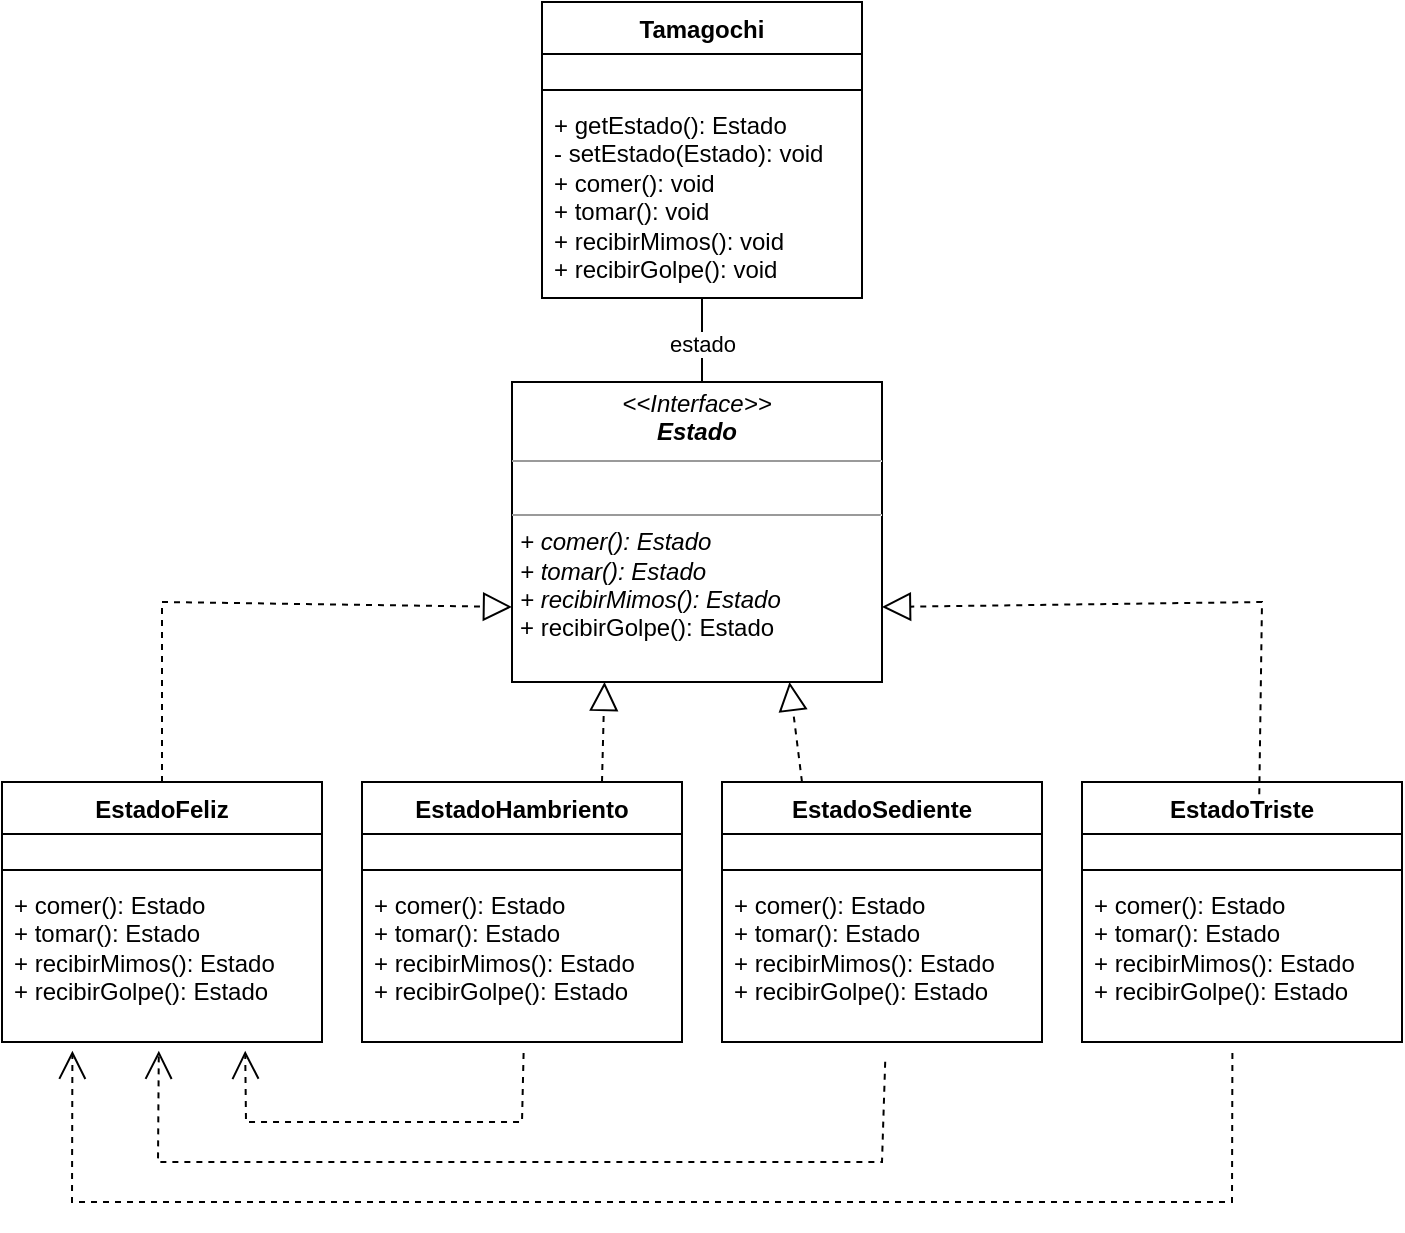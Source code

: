 <mxfile version="21.8.2" type="device" pages="4">
  <diagram name="Clases" id="2YBvvXClWsGukQMizWep">
    <mxGraphModel dx="1276" dy="1706" grid="1" gridSize="10" guides="1" tooltips="1" connect="1" arrows="1" fold="1" page="1" pageScale="1" pageWidth="850" pageHeight="1100" math="0" shadow="0">
      <root>
        <mxCell id="0" />
        <mxCell id="1" parent="0" />
        <mxCell id="gF1a9MIEd-exsyjLZ0xj-34" value="" style="edgeStyle=orthogonalEdgeStyle;rounded=0;orthogonalLoop=1;jettySize=auto;html=1;" parent="1" source="gF1a9MIEd-exsyjLZ0xj-2" edge="1">
          <mxGeometry relative="1" as="geometry">
            <mxPoint x="375" y="160" as="targetPoint" />
          </mxGeometry>
        </mxCell>
        <mxCell id="gF1a9MIEd-exsyjLZ0xj-35" value="estado" style="edgeLabel;html=1;align=center;verticalAlign=middle;resizable=0;points=[];" parent="gF1a9MIEd-exsyjLZ0xj-34" vertex="1" connectable="0">
          <mxGeometry x="-0.217" y="1" relative="1" as="geometry">
            <mxPoint x="-1" y="-31" as="offset" />
          </mxGeometry>
        </mxCell>
        <mxCell id="gF1a9MIEd-exsyjLZ0xj-2" value="Tamagochi" style="swimlane;fontStyle=1;align=center;verticalAlign=top;childLayout=stackLayout;horizontal=1;startSize=26;horizontalStack=0;resizeParent=1;resizeParentMax=0;resizeLast=0;collapsible=1;marginBottom=0;whiteSpace=wrap;html=1;" parent="1" vertex="1">
          <mxGeometry x="300" y="-120" width="160" height="148" as="geometry" />
        </mxCell>
        <mxCell id="gF1a9MIEd-exsyjLZ0xj-3" value="&lt;br&gt;" style="text;strokeColor=none;fillColor=none;align=left;verticalAlign=top;spacingLeft=4;spacingRight=4;overflow=hidden;rotatable=0;points=[[0,0.5],[1,0.5]];portConstraint=eastwest;whiteSpace=wrap;html=1;" parent="gF1a9MIEd-exsyjLZ0xj-2" vertex="1">
          <mxGeometry y="26" width="160" height="14" as="geometry" />
        </mxCell>
        <mxCell id="gF1a9MIEd-exsyjLZ0xj-4" value="" style="line;strokeWidth=1;fillColor=none;align=left;verticalAlign=middle;spacingTop=-1;spacingLeft=3;spacingRight=3;rotatable=0;labelPosition=right;points=[];portConstraint=eastwest;strokeColor=inherit;" parent="gF1a9MIEd-exsyjLZ0xj-2" vertex="1">
          <mxGeometry y="40" width="160" height="8" as="geometry" />
        </mxCell>
        <mxCell id="gF1a9MIEd-exsyjLZ0xj-5" value="+ getEstado(): Estado&lt;br&gt;- setEstado(Estado): void&lt;br&gt;+ comer(): void&lt;br style=&quot;border-color: var(--border-color);&quot;&gt;+ tomar(): void&lt;br style=&quot;border-color: var(--border-color);&quot;&gt;+ recibirMimos(): void&lt;br style=&quot;border-color: var(--border-color);&quot;&gt;+ recibirGolpe(): void" style="text;strokeColor=none;fillColor=none;align=left;verticalAlign=top;spacingLeft=4;spacingRight=4;overflow=hidden;rotatable=0;points=[[0,0.5],[1,0.5]];portConstraint=eastwest;whiteSpace=wrap;html=1;" parent="gF1a9MIEd-exsyjLZ0xj-2" vertex="1">
          <mxGeometry y="48" width="160" height="100" as="geometry" />
        </mxCell>
        <mxCell id="gF1a9MIEd-exsyjLZ0xj-7" value="EstadoFeliz" style="swimlane;fontStyle=1;align=center;verticalAlign=top;childLayout=stackLayout;horizontal=1;startSize=26;horizontalStack=0;resizeParent=1;resizeParentMax=0;resizeLast=0;collapsible=1;marginBottom=0;whiteSpace=wrap;html=1;" parent="1" vertex="1">
          <mxGeometry x="30" y="270" width="160" height="130" as="geometry" />
        </mxCell>
        <mxCell id="gF1a9MIEd-exsyjLZ0xj-8" value="&amp;nbsp;" style="text;strokeColor=none;fillColor=none;align=left;verticalAlign=top;spacingLeft=4;spacingRight=4;overflow=hidden;rotatable=0;points=[[0,0.5],[1,0.5]];portConstraint=eastwest;whiteSpace=wrap;html=1;" parent="gF1a9MIEd-exsyjLZ0xj-7" vertex="1">
          <mxGeometry y="26" width="160" height="14" as="geometry" />
        </mxCell>
        <mxCell id="gF1a9MIEd-exsyjLZ0xj-9" value="" style="line;strokeWidth=1;fillColor=none;align=left;verticalAlign=middle;spacingTop=-1;spacingLeft=3;spacingRight=3;rotatable=0;labelPosition=right;points=[];portConstraint=eastwest;strokeColor=inherit;" parent="gF1a9MIEd-exsyjLZ0xj-7" vertex="1">
          <mxGeometry y="40" width="160" height="8" as="geometry" />
        </mxCell>
        <mxCell id="gF1a9MIEd-exsyjLZ0xj-10" value="+ comer(): Estado&lt;br style=&quot;border-color: var(--border-color);&quot;&gt;+ tomar(): Estado&lt;br style=&quot;border-color: var(--border-color);&quot;&gt;+ recibirMimos(): Estado&lt;br&gt;+ recibirGolpe(): Estado" style="text;strokeColor=none;fillColor=none;align=left;verticalAlign=top;spacingLeft=4;spacingRight=4;overflow=hidden;rotatable=0;points=[[0,0.5],[1,0.5]];portConstraint=eastwest;whiteSpace=wrap;html=1;" parent="gF1a9MIEd-exsyjLZ0xj-7" vertex="1">
          <mxGeometry y="48" width="160" height="82" as="geometry" />
        </mxCell>
        <mxCell id="gF1a9MIEd-exsyjLZ0xj-12" value="EstadoTriste" style="swimlane;fontStyle=1;align=center;verticalAlign=top;childLayout=stackLayout;horizontal=1;startSize=26;horizontalStack=0;resizeParent=1;resizeParentMax=0;resizeLast=0;collapsible=1;marginBottom=0;whiteSpace=wrap;html=1;" parent="1" vertex="1">
          <mxGeometry x="570" y="270" width="160" height="130" as="geometry" />
        </mxCell>
        <mxCell id="gF1a9MIEd-exsyjLZ0xj-13" value="&amp;nbsp;" style="text;strokeColor=none;fillColor=none;align=left;verticalAlign=top;spacingLeft=4;spacingRight=4;overflow=hidden;rotatable=0;points=[[0,0.5],[1,0.5]];portConstraint=eastwest;whiteSpace=wrap;html=1;" parent="gF1a9MIEd-exsyjLZ0xj-12" vertex="1">
          <mxGeometry y="26" width="160" height="14" as="geometry" />
        </mxCell>
        <mxCell id="gF1a9MIEd-exsyjLZ0xj-14" value="" style="line;strokeWidth=1;fillColor=none;align=left;verticalAlign=middle;spacingTop=-1;spacingLeft=3;spacingRight=3;rotatable=0;labelPosition=right;points=[];portConstraint=eastwest;strokeColor=inherit;" parent="gF1a9MIEd-exsyjLZ0xj-12" vertex="1">
          <mxGeometry y="40" width="160" height="8" as="geometry" />
        </mxCell>
        <mxCell id="gF1a9MIEd-exsyjLZ0xj-15" value="+ comer(): Estado&lt;br style=&quot;border-color: var(--border-color);&quot;&gt;+ tomar(): Estado&lt;br style=&quot;border-color: var(--border-color);&quot;&gt;+ recibirMimos(): Estado&lt;br&gt;+ recibirGolpe(): Estado" style="text;strokeColor=none;fillColor=none;align=left;verticalAlign=top;spacingLeft=4;spacingRight=4;overflow=hidden;rotatable=0;points=[[0,0.5],[1,0.5]];portConstraint=eastwest;whiteSpace=wrap;html=1;" parent="gF1a9MIEd-exsyjLZ0xj-12" vertex="1">
          <mxGeometry y="48" width="160" height="82" as="geometry" />
        </mxCell>
        <mxCell id="gF1a9MIEd-exsyjLZ0xj-16" value="EstadoHambriento" style="swimlane;fontStyle=1;align=center;verticalAlign=top;childLayout=stackLayout;horizontal=1;startSize=26;horizontalStack=0;resizeParent=1;resizeParentMax=0;resizeLast=0;collapsible=1;marginBottom=0;whiteSpace=wrap;html=1;" parent="1" vertex="1">
          <mxGeometry x="210" y="270" width="160" height="130" as="geometry" />
        </mxCell>
        <mxCell id="gF1a9MIEd-exsyjLZ0xj-17" value="&amp;nbsp;" style="text;strokeColor=none;fillColor=none;align=left;verticalAlign=top;spacingLeft=4;spacingRight=4;overflow=hidden;rotatable=0;points=[[0,0.5],[1,0.5]];portConstraint=eastwest;whiteSpace=wrap;html=1;" parent="gF1a9MIEd-exsyjLZ0xj-16" vertex="1">
          <mxGeometry y="26" width="160" height="14" as="geometry" />
        </mxCell>
        <mxCell id="gF1a9MIEd-exsyjLZ0xj-18" value="" style="line;strokeWidth=1;fillColor=none;align=left;verticalAlign=middle;spacingTop=-1;spacingLeft=3;spacingRight=3;rotatable=0;labelPosition=right;points=[];portConstraint=eastwest;strokeColor=inherit;" parent="gF1a9MIEd-exsyjLZ0xj-16" vertex="1">
          <mxGeometry y="40" width="160" height="8" as="geometry" />
        </mxCell>
        <mxCell id="gF1a9MIEd-exsyjLZ0xj-19" value="+ comer(): Estado&lt;br style=&quot;border-color: var(--border-color);&quot;&gt;+ tomar(): Estado&lt;br style=&quot;border-color: var(--border-color);&quot;&gt;+ recibirMimos(): Estado&lt;br&gt;+ recibirGolpe(): Estado" style="text;strokeColor=none;fillColor=none;align=left;verticalAlign=top;spacingLeft=4;spacingRight=4;overflow=hidden;rotatable=0;points=[[0,0.5],[1,0.5]];portConstraint=eastwest;whiteSpace=wrap;html=1;" parent="gF1a9MIEd-exsyjLZ0xj-16" vertex="1">
          <mxGeometry y="48" width="160" height="82" as="geometry" />
        </mxCell>
        <mxCell id="gF1a9MIEd-exsyjLZ0xj-20" value="EstadoSediente" style="swimlane;fontStyle=1;align=center;verticalAlign=top;childLayout=stackLayout;horizontal=1;startSize=26;horizontalStack=0;resizeParent=1;resizeParentMax=0;resizeLast=0;collapsible=1;marginBottom=0;whiteSpace=wrap;html=1;" parent="1" vertex="1">
          <mxGeometry x="390" y="270" width="160" height="130" as="geometry" />
        </mxCell>
        <mxCell id="gF1a9MIEd-exsyjLZ0xj-21" value="&amp;nbsp;" style="text;strokeColor=none;fillColor=none;align=left;verticalAlign=top;spacingLeft=4;spacingRight=4;overflow=hidden;rotatable=0;points=[[0,0.5],[1,0.5]];portConstraint=eastwest;whiteSpace=wrap;html=1;" parent="gF1a9MIEd-exsyjLZ0xj-20" vertex="1">
          <mxGeometry y="26" width="160" height="14" as="geometry" />
        </mxCell>
        <mxCell id="gF1a9MIEd-exsyjLZ0xj-22" value="" style="line;strokeWidth=1;fillColor=none;align=left;verticalAlign=middle;spacingTop=-1;spacingLeft=3;spacingRight=3;rotatable=0;labelPosition=right;points=[];portConstraint=eastwest;strokeColor=inherit;" parent="gF1a9MIEd-exsyjLZ0xj-20" vertex="1">
          <mxGeometry y="40" width="160" height="8" as="geometry" />
        </mxCell>
        <mxCell id="gF1a9MIEd-exsyjLZ0xj-23" value="+ comer(): Estado&lt;br style=&quot;border-color: var(--border-color);&quot;&gt;+ tomar(): Estado&lt;br style=&quot;border-color: var(--border-color);&quot;&gt;+ recibirMimos(): Estado&lt;br&gt;+ recibirGolpe(): Estado" style="text;strokeColor=none;fillColor=none;align=left;verticalAlign=top;spacingLeft=4;spacingRight=4;overflow=hidden;rotatable=0;points=[[0,0.5],[1,0.5]];portConstraint=eastwest;whiteSpace=wrap;html=1;" parent="gF1a9MIEd-exsyjLZ0xj-20" vertex="1">
          <mxGeometry y="48" width="160" height="82" as="geometry" />
        </mxCell>
        <mxCell id="gF1a9MIEd-exsyjLZ0xj-27" value="" style="endArrow=block;dashed=1;endFill=0;endSize=12;html=1;rounded=0;entryX=0;entryY=0.75;entryDx=0;entryDy=0;exitX=0.5;exitY=0;exitDx=0;exitDy=0;" parent="1" source="gF1a9MIEd-exsyjLZ0xj-7" target="gF1a9MIEd-exsyjLZ0xj-44" edge="1">
          <mxGeometry width="160" relative="1" as="geometry">
            <mxPoint x="90" y="250" as="sourcePoint" />
            <mxPoint x="320" y="200" as="targetPoint" />
            <Array as="points">
              <mxPoint x="110" y="180" />
            </Array>
          </mxGeometry>
        </mxCell>
        <mxCell id="gF1a9MIEd-exsyjLZ0xj-28" value="" style="endArrow=block;dashed=1;endFill=0;endSize=12;html=1;rounded=0;exitX=0.75;exitY=0;exitDx=0;exitDy=0;entryX=0.25;entryY=1;entryDx=0;entryDy=0;" parent="1" source="gF1a9MIEd-exsyjLZ0xj-16" target="gF1a9MIEd-exsyjLZ0xj-44" edge="1">
          <mxGeometry width="160" relative="1" as="geometry">
            <mxPoint x="270" y="280" as="sourcePoint" />
            <mxPoint x="327" y="264" as="targetPoint" />
          </mxGeometry>
        </mxCell>
        <mxCell id="gF1a9MIEd-exsyjLZ0xj-30" value="" style="endArrow=block;dashed=1;endFill=0;endSize=12;html=1;rounded=0;exitX=0.25;exitY=0;exitDx=0;exitDy=0;entryX=0.75;entryY=1;entryDx=0;entryDy=0;" parent="1" source="gF1a9MIEd-exsyjLZ0xj-20" target="gF1a9MIEd-exsyjLZ0xj-44" edge="1">
          <mxGeometry width="160" relative="1" as="geometry">
            <mxPoint x="390" y="248" as="sourcePoint" />
            <mxPoint x="395.35" y="239.36" as="targetPoint" />
          </mxGeometry>
        </mxCell>
        <mxCell id="gF1a9MIEd-exsyjLZ0xj-31" value="" style="endArrow=block;dashed=1;endFill=0;endSize=12;html=1;rounded=0;exitX=0.554;exitY=0.047;exitDx=0;exitDy=0;entryX=1;entryY=0.75;entryDx=0;entryDy=0;exitPerimeter=0;" parent="1" source="gF1a9MIEd-exsyjLZ0xj-12" target="gF1a9MIEd-exsyjLZ0xj-44" edge="1">
          <mxGeometry width="160" relative="1" as="geometry">
            <mxPoint x="650" y="280" as="sourcePoint" />
            <mxPoint x="430" y="210" as="targetPoint" />
            <Array as="points">
              <mxPoint x="660" y="180" />
            </Array>
          </mxGeometry>
        </mxCell>
        <mxCell id="gF1a9MIEd-exsyjLZ0xj-44" value="&lt;p style=&quot;margin:0px;margin-top:4px;text-align:center;&quot;&gt;&lt;i&gt;&amp;lt;&amp;lt;Interface&amp;gt;&amp;gt;&lt;/i&gt;&lt;br&gt;&lt;b&gt;&lt;i&gt;Estado&lt;/i&gt;&lt;/b&gt;&lt;/p&gt;&lt;hr size=&quot;1&quot;&gt;&lt;p style=&quot;margin:0px;margin-left:4px;&quot;&gt;&lt;br&gt;&lt;/p&gt;&lt;hr size=&quot;1&quot;&gt;&lt;p style=&quot;margin:0px;margin-left:4px;&quot;&gt;&lt;i&gt;+ comer(): Estado&lt;br style=&quot;border-color: var(--border-color);&quot;&gt;+ tomar(): Estado&lt;br style=&quot;border-color: var(--border-color);&quot;&gt;+ recibirMimos(): Estado&lt;/i&gt;&lt;br style=&quot;border-color: var(--border-color);&quot;&gt;+ recibirGolpe(): Estado&lt;/p&gt;" style="verticalAlign=top;align=left;overflow=fill;fontSize=12;fontFamily=Helvetica;html=1;whiteSpace=wrap;" parent="1" vertex="1">
          <mxGeometry x="285" y="70" width="185" height="150" as="geometry" />
        </mxCell>
        <mxCell id="uzs8icv4PWG_tnimGn_D-1" value="" style="endArrow=open;endSize=12;dashed=1;html=1;rounded=0;entryX=0.22;entryY=1.053;entryDx=0;entryDy=0;entryPerimeter=0;exitX=0.47;exitY=1.067;exitDx=0;exitDy=0;exitPerimeter=0;" parent="1" source="gF1a9MIEd-exsyjLZ0xj-15" target="gF1a9MIEd-exsyjLZ0xj-10" edge="1">
          <mxGeometry width="160" relative="1" as="geometry">
            <mxPoint x="320" y="550" as="sourcePoint" />
            <mxPoint x="90.2" y="450.08" as="targetPoint" />
            <Array as="points">
              <mxPoint x="645" y="480" />
              <mxPoint x="65" y="480" />
            </Array>
          </mxGeometry>
        </mxCell>
        <mxCell id="uzs8icv4PWG_tnimGn_D-3" value="" style="endArrow=open;endSize=12;dashed=1;html=1;rounded=0;entryX=0.49;entryY=1.053;entryDx=0;entryDy=0;entryPerimeter=0;exitX=0.51;exitY=1.12;exitDx=0;exitDy=0;exitPerimeter=0;" parent="1" source="gF1a9MIEd-exsyjLZ0xj-23" target="gF1a9MIEd-exsyjLZ0xj-10" edge="1">
          <mxGeometry width="160" relative="1" as="geometry">
            <mxPoint x="655" y="412" as="sourcePoint" />
            <mxPoint x="75" y="411" as="targetPoint" />
            <Array as="points">
              <mxPoint x="470" y="460" />
              <mxPoint x="108" y="460" />
            </Array>
          </mxGeometry>
        </mxCell>
        <mxCell id="uzs8icv4PWG_tnimGn_D-4" value="" style="endArrow=open;endSize=12;dashed=1;html=1;rounded=0;entryX=0.76;entryY=1.053;entryDx=0;entryDy=0;entryPerimeter=0;exitX=0.505;exitY=1.067;exitDx=0;exitDy=0;exitPerimeter=0;" parent="1" source="gF1a9MIEd-exsyjLZ0xj-19" target="gF1a9MIEd-exsyjLZ0xj-10" edge="1">
          <mxGeometry width="160" relative="1" as="geometry">
            <mxPoint x="665" y="422" as="sourcePoint" />
            <mxPoint x="85" y="421" as="targetPoint" />
            <Array as="points">
              <mxPoint x="290" y="440" />
              <mxPoint x="152" y="440" />
            </Array>
          </mxGeometry>
        </mxCell>
      </root>
    </mxGraphModel>
  </diagram>
  <diagram id="pLZqd8qdYW_RHR1XWmlb" name="Hambriento">
    <mxGraphModel dx="1276" dy="606" grid="1" gridSize="10" guides="1" tooltips="1" connect="1" arrows="1" fold="1" page="1" pageScale="1" pageWidth="827" pageHeight="1169" math="0" shadow="0">
      <root>
        <mxCell id="0" />
        <mxCell id="1" parent="0" />
        <mxCell id="s3LsVuRwAir_h__qt_x4-1" value=":Tamagochi" style="shape=umlLifeline;perimeter=lifelinePerimeter;whiteSpace=wrap;html=1;container=0;dropTarget=0;collapsible=0;recursiveResize=0;outlineConnect=0;portConstraint=eastwest;newEdgeStyle={&quot;edgeStyle&quot;:&quot;elbowEdgeStyle&quot;,&quot;elbow&quot;:&quot;vertical&quot;,&quot;curved&quot;:0,&quot;rounded&quot;:0};" parent="1" vertex="1">
          <mxGeometry x="60" y="40" width="100" height="340" as="geometry" />
        </mxCell>
        <mxCell id="s3LsVuRwAir_h__qt_x4-2" value="" style="html=1;points=[];perimeter=orthogonalPerimeter;outlineConnect=0;targetShapes=umlLifeline;portConstraint=eastwest;newEdgeStyle={&quot;edgeStyle&quot;:&quot;elbowEdgeStyle&quot;,&quot;elbow&quot;:&quot;vertical&quot;,&quot;curved&quot;:0,&quot;rounded&quot;:0};" parent="s3LsVuRwAir_h__qt_x4-1" vertex="1">
          <mxGeometry x="45" y="70" width="10" height="250" as="geometry" />
        </mxCell>
        <mxCell id="s3LsVuRwAir_h__qt_x4-3" value="getEstado()" style="html=1;verticalAlign=bottom;startArrow=oval;endArrow=block;startSize=8;edgeStyle=elbowEdgeStyle;elbow=vertical;curved=0;rounded=0;" parent="s3LsVuRwAir_h__qt_x4-1" target="s3LsVuRwAir_h__qt_x4-2" edge="1">
          <mxGeometry relative="1" as="geometry">
            <mxPoint x="-40" y="70" as="sourcePoint" />
          </mxGeometry>
        </mxCell>
        <mxCell id="OFNguRm0jjeq558_dtSO-4" value="" style="html=1;points=[[0,0,0,0,5],[0,1,0,0,-5],[1,0,0,0,5],[1,1,0,0,-5]];perimeter=orthogonalPerimeter;outlineConnect=0;targetShapes=umlLifeline;portConstraint=eastwest;newEdgeStyle={&quot;curved&quot;:0,&quot;rounded&quot;:0};" parent="s3LsVuRwAir_h__qt_x4-1" vertex="1">
          <mxGeometry x="51" y="250" width="10" height="40" as="geometry" />
        </mxCell>
        <mxCell id="OFNguRm0jjeq558_dtSO-5" value="setEstado(EstadoFeliz)" style="html=1;align=left;spacingLeft=2;endArrow=block;rounded=0;edgeStyle=orthogonalEdgeStyle;curved=0;rounded=0;" parent="s3LsVuRwAir_h__qt_x4-1" target="OFNguRm0jjeq558_dtSO-4" edge="1">
          <mxGeometry relative="1" as="geometry">
            <mxPoint x="54" y="240" as="sourcePoint" />
            <Array as="points">
              <mxPoint x="84" y="240" />
              <mxPoint x="84" y="270" />
            </Array>
            <mxPoint x="66" y="270" as="targetPoint" />
          </mxGeometry>
        </mxCell>
        <mxCell id="s3LsVuRwAir_h__qt_x4-5" value=":EstadoHambriento" style="shape=umlLifeline;perimeter=lifelinePerimeter;whiteSpace=wrap;html=1;container=0;dropTarget=0;collapsible=0;recursiveResize=0;outlineConnect=0;portConstraint=eastwest;newEdgeStyle={&quot;edgeStyle&quot;:&quot;elbowEdgeStyle&quot;,&quot;elbow&quot;:&quot;vertical&quot;,&quot;curved&quot;:0,&quot;rounded&quot;:0};" parent="1" vertex="1">
          <mxGeometry x="240" y="40" width="120" height="340" as="geometry" />
        </mxCell>
        <mxCell id="s3LsVuRwAir_h__qt_x4-6" value="" style="html=1;points=[];perimeter=orthogonalPerimeter;outlineConnect=0;targetShapes=umlLifeline;portConstraint=eastwest;newEdgeStyle={&quot;edgeStyle&quot;:&quot;elbowEdgeStyle&quot;,&quot;elbow&quot;:&quot;vertical&quot;,&quot;curved&quot;:0,&quot;rounded&quot;:0};" parent="s3LsVuRwAir_h__qt_x4-5" vertex="1">
          <mxGeometry x="55" y="150" width="10" height="70" as="geometry" />
        </mxCell>
        <mxCell id="zt0cxhJF0XTcZw9XV4lG-1" value="EstadoHambriento" style="html=1;verticalAlign=bottom;endArrow=open;dashed=1;endSize=8;edgeStyle=elbowEdgeStyle;elbow=vertical;curved=0;rounded=0;" parent="1" edge="1">
          <mxGeometry relative="1" as="geometry">
            <mxPoint x="10" y="140" as="targetPoint" />
            <Array as="points">
              <mxPoint x="75" y="140" />
            </Array>
            <mxPoint x="100" y="140" as="sourcePoint" />
          </mxGeometry>
        </mxCell>
        <mxCell id="zt0cxhJF0XTcZw9XV4lG-2" value="comer()" style="html=1;verticalAlign=bottom;startArrow=oval;endArrow=block;startSize=8;edgeStyle=elbowEdgeStyle;elbow=vertical;curved=0;rounded=0;" parent="1" target="s3LsVuRwAir_h__qt_x4-2" edge="1">
          <mxGeometry relative="1" as="geometry">
            <mxPoint x="20" y="170" as="sourcePoint" />
            <mxPoint x="100" y="170" as="targetPoint" />
          </mxGeometry>
        </mxCell>
        <mxCell id="s3LsVuRwAir_h__qt_x4-8" value="EstadoFeliz" style="html=1;verticalAlign=bottom;endArrow=open;dashed=1;endSize=8;edgeStyle=elbowEdgeStyle;elbow=vertical;curved=0;rounded=0;" parent="1" source="s3LsVuRwAir_h__qt_x4-6" edge="1">
          <mxGeometry relative="1" as="geometry">
            <mxPoint x="120" y="244.5" as="targetPoint" />
            <Array as="points">
              <mxPoint x="215" y="244.5" />
            </Array>
            <mxPoint x="290" y="244.5" as="sourcePoint" />
          </mxGeometry>
        </mxCell>
        <mxCell id="s3LsVuRwAir_h__qt_x4-4" value="" style="html=1;points=[];perimeter=orthogonalPerimeter;outlineConnect=0;targetShapes=umlLifeline;portConstraint=eastwest;newEdgeStyle={&quot;edgeStyle&quot;:&quot;elbowEdgeStyle&quot;,&quot;elbow&quot;:&quot;vertical&quot;,&quot;curved&quot;:0,&quot;rounded&quot;:0};" parent="1" vertex="1">
          <mxGeometry x="110" y="230" width="10" height="40" as="geometry" />
        </mxCell>
        <mxCell id="s3LsVuRwAir_h__qt_x4-7" value="comer()" style="html=1;verticalAlign=bottom;endArrow=block;edgeStyle=elbowEdgeStyle;elbow=vertical;curved=0;rounded=0;" parent="1" target="s3LsVuRwAir_h__qt_x4-5" edge="1">
          <mxGeometry relative="1" as="geometry">
            <mxPoint x="115" y="200" as="sourcePoint" />
            <Array as="points">
              <mxPoint x="200" y="200" />
            </Array>
            <mxPoint x="285" y="200" as="targetPoint" />
          </mxGeometry>
        </mxCell>
        <mxCell id="OFNguRm0jjeq558_dtSO-3" value="EstadoFeliz" style="html=1;verticalAlign=bottom;endArrow=open;dashed=1;endSize=8;edgeStyle=elbowEdgeStyle;elbow=vertical;curved=0;rounded=0;" parent="1" edge="1">
          <mxGeometry relative="1" as="geometry">
            <mxPoint x="10" y="350" as="targetPoint" />
            <Array as="points">
              <mxPoint x="75" y="350" />
            </Array>
            <mxPoint x="100" y="350" as="sourcePoint" />
          </mxGeometry>
        </mxCell>
      </root>
    </mxGraphModel>
  </diagram>
  <diagram id="m5VwZkLOf0w7YB0Z_tCE" name="Sediento">
    <mxGraphModel dx="1276" dy="606" grid="1" gridSize="10" guides="1" tooltips="1" connect="1" arrows="1" fold="1" page="1" pageScale="1" pageWidth="827" pageHeight="1169" math="0" shadow="0">
      <root>
        <mxCell id="0" />
        <mxCell id="1" parent="0" />
        <mxCell id="IYd66hr17s8_wbeHEH9x-1" value=":Tamagochi" style="shape=umlLifeline;perimeter=lifelinePerimeter;whiteSpace=wrap;html=1;container=0;dropTarget=0;collapsible=0;recursiveResize=0;outlineConnect=0;portConstraint=eastwest;newEdgeStyle={&quot;edgeStyle&quot;:&quot;elbowEdgeStyle&quot;,&quot;elbow&quot;:&quot;vertical&quot;,&quot;curved&quot;:0,&quot;rounded&quot;:0};" parent="1" vertex="1">
          <mxGeometry x="60" y="40" width="100" height="340" as="geometry" />
        </mxCell>
        <mxCell id="IYd66hr17s8_wbeHEH9x-2" value="" style="html=1;points=[];perimeter=orthogonalPerimeter;outlineConnect=0;targetShapes=umlLifeline;portConstraint=eastwest;newEdgeStyle={&quot;edgeStyle&quot;:&quot;elbowEdgeStyle&quot;,&quot;elbow&quot;:&quot;vertical&quot;,&quot;curved&quot;:0,&quot;rounded&quot;:0};" parent="IYd66hr17s8_wbeHEH9x-1" vertex="1">
          <mxGeometry x="45" y="70" width="10" height="250" as="geometry" />
        </mxCell>
        <mxCell id="IYd66hr17s8_wbeHEH9x-3" value="getEstado()" style="html=1;verticalAlign=bottom;startArrow=oval;endArrow=block;startSize=8;edgeStyle=elbowEdgeStyle;elbow=vertical;curved=0;rounded=0;" parent="IYd66hr17s8_wbeHEH9x-1" target="IYd66hr17s8_wbeHEH9x-2" edge="1">
          <mxGeometry relative="1" as="geometry">
            <mxPoint x="-40" y="70" as="sourcePoint" />
          </mxGeometry>
        </mxCell>
        <mxCell id="IYd66hr17s8_wbeHEH9x-4" value="" style="html=1;points=[[0,0,0,0,5],[0,1,0,0,-5],[1,0,0,0,5],[1,1,0,0,-5]];perimeter=orthogonalPerimeter;outlineConnect=0;targetShapes=umlLifeline;portConstraint=eastwest;newEdgeStyle={&quot;curved&quot;:0,&quot;rounded&quot;:0};" parent="IYd66hr17s8_wbeHEH9x-1" vertex="1">
          <mxGeometry x="51" y="250" width="10" height="40" as="geometry" />
        </mxCell>
        <mxCell id="IYd66hr17s8_wbeHEH9x-5" value="setEstado(EstadoTriste)" style="html=1;align=left;spacingLeft=2;endArrow=block;rounded=0;edgeStyle=orthogonalEdgeStyle;curved=0;rounded=0;" parent="IYd66hr17s8_wbeHEH9x-1" target="IYd66hr17s8_wbeHEH9x-4" edge="1">
          <mxGeometry relative="1" as="geometry">
            <mxPoint x="54" y="240" as="sourcePoint" />
            <Array as="points">
              <mxPoint x="84" y="240" />
              <mxPoint x="84" y="270" />
            </Array>
            <mxPoint x="66" y="270" as="targetPoint" />
          </mxGeometry>
        </mxCell>
        <mxCell id="IYd66hr17s8_wbeHEH9x-6" value=":EstadoSediento" style="shape=umlLifeline;perimeter=lifelinePerimeter;whiteSpace=wrap;html=1;container=0;dropTarget=0;collapsible=0;recursiveResize=0;outlineConnect=0;portConstraint=eastwest;newEdgeStyle={&quot;edgeStyle&quot;:&quot;elbowEdgeStyle&quot;,&quot;elbow&quot;:&quot;vertical&quot;,&quot;curved&quot;:0,&quot;rounded&quot;:0};" parent="1" vertex="1">
          <mxGeometry x="240" y="40" width="120" height="340" as="geometry" />
        </mxCell>
        <mxCell id="IYd66hr17s8_wbeHEH9x-7" value="" style="html=1;points=[];perimeter=orthogonalPerimeter;outlineConnect=0;targetShapes=umlLifeline;portConstraint=eastwest;newEdgeStyle={&quot;edgeStyle&quot;:&quot;elbowEdgeStyle&quot;,&quot;elbow&quot;:&quot;vertical&quot;,&quot;curved&quot;:0,&quot;rounded&quot;:0};" parent="IYd66hr17s8_wbeHEH9x-6" vertex="1">
          <mxGeometry x="55" y="150" width="10" height="70" as="geometry" />
        </mxCell>
        <mxCell id="IYd66hr17s8_wbeHEH9x-8" value="EstadoSediento" style="html=1;verticalAlign=bottom;endArrow=open;dashed=1;endSize=8;edgeStyle=elbowEdgeStyle;elbow=vertical;curved=0;rounded=0;" parent="1" edge="1">
          <mxGeometry relative="1" as="geometry">
            <mxPoint x="10" y="140" as="targetPoint" />
            <Array as="points">
              <mxPoint x="75" y="140" />
            </Array>
            <mxPoint x="100" y="140" as="sourcePoint" />
          </mxGeometry>
        </mxCell>
        <mxCell id="IYd66hr17s8_wbeHEH9x-9" value="recibirGolpe()" style="html=1;verticalAlign=bottom;startArrow=oval;endArrow=block;startSize=8;edgeStyle=elbowEdgeStyle;elbow=vertical;curved=0;rounded=0;" parent="1" target="IYd66hr17s8_wbeHEH9x-2" edge="1">
          <mxGeometry relative="1" as="geometry">
            <mxPoint x="20" y="170" as="sourcePoint" />
            <mxPoint x="100" y="170" as="targetPoint" />
          </mxGeometry>
        </mxCell>
        <mxCell id="IYd66hr17s8_wbeHEH9x-10" value="EstadoTriste" style="html=1;verticalAlign=bottom;endArrow=open;dashed=1;endSize=8;edgeStyle=elbowEdgeStyle;elbow=horizontal;curved=0;rounded=0;" parent="1" source="IYd66hr17s8_wbeHEH9x-7" edge="1">
          <mxGeometry relative="1" as="geometry">
            <mxPoint x="120" y="244.5" as="targetPoint" />
            <Array as="points">
              <mxPoint x="215" y="244.5" />
            </Array>
            <mxPoint x="290" y="244.5" as="sourcePoint" />
          </mxGeometry>
        </mxCell>
        <mxCell id="IYd66hr17s8_wbeHEH9x-11" value="" style="html=1;points=[];perimeter=orthogonalPerimeter;outlineConnect=0;targetShapes=umlLifeline;portConstraint=eastwest;newEdgeStyle={&quot;edgeStyle&quot;:&quot;elbowEdgeStyle&quot;,&quot;elbow&quot;:&quot;vertical&quot;,&quot;curved&quot;:0,&quot;rounded&quot;:0};" parent="1" vertex="1">
          <mxGeometry x="110" y="230" width="10" height="40" as="geometry" />
        </mxCell>
        <mxCell id="IYd66hr17s8_wbeHEH9x-12" value="recibirGolpe()" style="html=1;verticalAlign=bottom;endArrow=block;edgeStyle=elbowEdgeStyle;elbow=vertical;curved=0;rounded=0;" parent="1" target="IYd66hr17s8_wbeHEH9x-6" edge="1">
          <mxGeometry relative="1" as="geometry">
            <mxPoint x="115" y="200" as="sourcePoint" />
            <Array as="points">
              <mxPoint x="200" y="200" />
            </Array>
            <mxPoint x="285" y="200" as="targetPoint" />
          </mxGeometry>
        </mxCell>
        <mxCell id="IYd66hr17s8_wbeHEH9x-13" value="EstadoTriste" style="html=1;verticalAlign=bottom;endArrow=open;dashed=1;endSize=8;edgeStyle=elbowEdgeStyle;elbow=horizontal;curved=0;rounded=0;" parent="1" edge="1">
          <mxGeometry relative="1" as="geometry">
            <mxPoint x="10" y="350" as="targetPoint" />
            <Array as="points">
              <mxPoint x="75" y="350" />
            </Array>
            <mxPoint x="100" y="350" as="sourcePoint" />
          </mxGeometry>
        </mxCell>
      </root>
    </mxGraphModel>
  </diagram>
  <diagram id="0DR1nzw_nkO3cDWh5Qdt" name="Triste">
    <mxGraphModel dx="1276" dy="606" grid="1" gridSize="10" guides="1" tooltips="1" connect="1" arrows="1" fold="1" page="1" pageScale="1" pageWidth="827" pageHeight="1169" math="0" shadow="0">
      <root>
        <mxCell id="0" />
        <mxCell id="1" parent="0" />
        <mxCell id="9DCXGP7K_LvwyMp1isM--1" value=":Tamagochi" style="shape=umlLifeline;perimeter=lifelinePerimeter;whiteSpace=wrap;html=1;container=0;dropTarget=0;collapsible=0;recursiveResize=0;outlineConnect=0;portConstraint=eastwest;newEdgeStyle={&quot;edgeStyle&quot;:&quot;elbowEdgeStyle&quot;,&quot;elbow&quot;:&quot;vertical&quot;,&quot;curved&quot;:0,&quot;rounded&quot;:0};" parent="1" vertex="1">
          <mxGeometry x="60" y="40" width="100" height="340" as="geometry" />
        </mxCell>
        <mxCell id="9DCXGP7K_LvwyMp1isM--2" value="" style="html=1;points=[];perimeter=orthogonalPerimeter;outlineConnect=0;targetShapes=umlLifeline;portConstraint=eastwest;newEdgeStyle={&quot;edgeStyle&quot;:&quot;elbowEdgeStyle&quot;,&quot;elbow&quot;:&quot;vertical&quot;,&quot;curved&quot;:0,&quot;rounded&quot;:0};" parent="9DCXGP7K_LvwyMp1isM--1" vertex="1">
          <mxGeometry x="45" y="70" width="10" height="250" as="geometry" />
        </mxCell>
        <mxCell id="9DCXGP7K_LvwyMp1isM--3" value="getEstado()" style="html=1;verticalAlign=bottom;startArrow=oval;endArrow=block;startSize=8;edgeStyle=elbowEdgeStyle;elbow=vertical;curved=0;rounded=0;" parent="9DCXGP7K_LvwyMp1isM--1" target="9DCXGP7K_LvwyMp1isM--2" edge="1">
          <mxGeometry relative="1" as="geometry">
            <mxPoint x="-40" y="70" as="sourcePoint" />
          </mxGeometry>
        </mxCell>
        <mxCell id="9DCXGP7K_LvwyMp1isM--4" value="" style="html=1;points=[[0,0,0,0,5],[0,1,0,0,-5],[1,0,0,0,5],[1,1,0,0,-5]];perimeter=orthogonalPerimeter;outlineConnect=0;targetShapes=umlLifeline;portConstraint=eastwest;newEdgeStyle={&quot;curved&quot;:0,&quot;rounded&quot;:0};" parent="9DCXGP7K_LvwyMp1isM--1" vertex="1">
          <mxGeometry x="51" y="250" width="10" height="40" as="geometry" />
        </mxCell>
        <mxCell id="9DCXGP7K_LvwyMp1isM--5" value="setEstado(EstadoTriste)" style="html=1;align=left;spacingLeft=2;endArrow=block;rounded=0;edgeStyle=orthogonalEdgeStyle;curved=0;rounded=0;" parent="9DCXGP7K_LvwyMp1isM--1" target="9DCXGP7K_LvwyMp1isM--4" edge="1">
          <mxGeometry relative="1" as="geometry">
            <mxPoint x="54" y="240" as="sourcePoint" />
            <Array as="points">
              <mxPoint x="84" y="240" />
              <mxPoint x="84" y="270" />
            </Array>
            <mxPoint x="66" y="270" as="targetPoint" />
          </mxGeometry>
        </mxCell>
        <mxCell id="9DCXGP7K_LvwyMp1isM--6" value=":EstadoTriste" style="shape=umlLifeline;perimeter=lifelinePerimeter;whiteSpace=wrap;html=1;container=0;dropTarget=0;collapsible=0;recursiveResize=0;outlineConnect=0;portConstraint=eastwest;newEdgeStyle={&quot;edgeStyle&quot;:&quot;elbowEdgeStyle&quot;,&quot;elbow&quot;:&quot;vertical&quot;,&quot;curved&quot;:0,&quot;rounded&quot;:0};" parent="1" vertex="1">
          <mxGeometry x="240" y="40" width="120" height="340" as="geometry" />
        </mxCell>
        <mxCell id="9DCXGP7K_LvwyMp1isM--7" value="" style="html=1;points=[];perimeter=orthogonalPerimeter;outlineConnect=0;targetShapes=umlLifeline;portConstraint=eastwest;newEdgeStyle={&quot;edgeStyle&quot;:&quot;elbowEdgeStyle&quot;,&quot;elbow&quot;:&quot;vertical&quot;,&quot;curved&quot;:0,&quot;rounded&quot;:0};" parent="9DCXGP7K_LvwyMp1isM--6" vertex="1">
          <mxGeometry x="55" y="150" width="10" height="70" as="geometry" />
        </mxCell>
        <mxCell id="9DCXGP7K_LvwyMp1isM--8" value="EstadoTriste" style="html=1;verticalAlign=bottom;endArrow=open;dashed=1;endSize=8;edgeStyle=elbowEdgeStyle;elbow=vertical;curved=0;rounded=0;" parent="1" edge="1">
          <mxGeometry relative="1" as="geometry">
            <mxPoint x="10" y="140" as="targetPoint" />
            <Array as="points">
              <mxPoint x="75" y="140" />
            </Array>
            <mxPoint x="100" y="140" as="sourcePoint" />
          </mxGeometry>
        </mxCell>
        <mxCell id="9DCXGP7K_LvwyMp1isM--9" value="tomar()" style="html=1;verticalAlign=bottom;startArrow=oval;endArrow=block;startSize=8;edgeStyle=elbowEdgeStyle;elbow=vertical;curved=0;rounded=0;" parent="1" target="9DCXGP7K_LvwyMp1isM--2" edge="1">
          <mxGeometry relative="1" as="geometry">
            <mxPoint x="20" y="170" as="sourcePoint" />
            <mxPoint x="100" y="170" as="targetPoint" />
          </mxGeometry>
        </mxCell>
        <mxCell id="9DCXGP7K_LvwyMp1isM--10" value="EstadoTriste" style="html=1;verticalAlign=bottom;endArrow=open;dashed=1;endSize=8;edgeStyle=elbowEdgeStyle;elbow=horizontal;curved=0;rounded=0;" parent="1" source="9DCXGP7K_LvwyMp1isM--7" edge="1">
          <mxGeometry relative="1" as="geometry">
            <mxPoint x="120" y="244.5" as="targetPoint" />
            <Array as="points">
              <mxPoint x="215" y="244.5" />
            </Array>
            <mxPoint x="290" y="244.5" as="sourcePoint" />
          </mxGeometry>
        </mxCell>
        <mxCell id="9DCXGP7K_LvwyMp1isM--11" value="" style="html=1;points=[];perimeter=orthogonalPerimeter;outlineConnect=0;targetShapes=umlLifeline;portConstraint=eastwest;newEdgeStyle={&quot;edgeStyle&quot;:&quot;elbowEdgeStyle&quot;,&quot;elbow&quot;:&quot;vertical&quot;,&quot;curved&quot;:0,&quot;rounded&quot;:0};" parent="1" vertex="1">
          <mxGeometry x="110" y="230" width="10" height="40" as="geometry" />
        </mxCell>
        <mxCell id="9DCXGP7K_LvwyMp1isM--12" value="tomar()" style="html=1;verticalAlign=bottom;endArrow=block;edgeStyle=elbowEdgeStyle;elbow=vertical;curved=0;rounded=0;" parent="1" target="9DCXGP7K_LvwyMp1isM--6" edge="1">
          <mxGeometry relative="1" as="geometry">
            <mxPoint x="115" y="200" as="sourcePoint" />
            <Array as="points">
              <mxPoint x="200" y="200" />
            </Array>
            <mxPoint x="285" y="200" as="targetPoint" />
          </mxGeometry>
        </mxCell>
        <mxCell id="9DCXGP7K_LvwyMp1isM--13" value="EstadoTriste" style="html=1;verticalAlign=bottom;endArrow=open;dashed=1;endSize=8;edgeStyle=elbowEdgeStyle;elbow=horizontal;curved=0;rounded=0;" parent="1" edge="1">
          <mxGeometry relative="1" as="geometry">
            <mxPoint x="10" y="350" as="targetPoint" />
            <Array as="points">
              <mxPoint x="75" y="350" />
            </Array>
            <mxPoint x="100" y="350" as="sourcePoint" />
          </mxGeometry>
        </mxCell>
      </root>
    </mxGraphModel>
  </diagram>
</mxfile>
